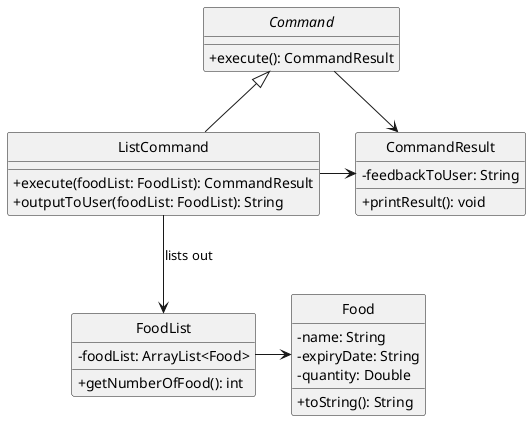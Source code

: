 @startuml
'https://plantuml.com/class-diagram

Command <|-- ListCommand
Command -> CommandResult
ListCommand -> CommandResult
ListCommand --> FoodList : lists out
FoodList -> Food

hide circle
skinparam classAttributeIconSize 0

abstract class Command{
    +execute(): CommandResult
}

class ListCommand {
    +execute(foodList: FoodList): CommandResult
    +outputToUser(foodList: FoodList): String
}

class CommandResult {
    -feedbackToUser: String
    +printResult(): void
}

class FoodList {
    -foodList: ArrayList<Food>
    +getNumberOfFood(): int
}


class Food{
    - name: String
    - expiryDate: String
    - quantity: Double

    + toString(): String
}

@enduml